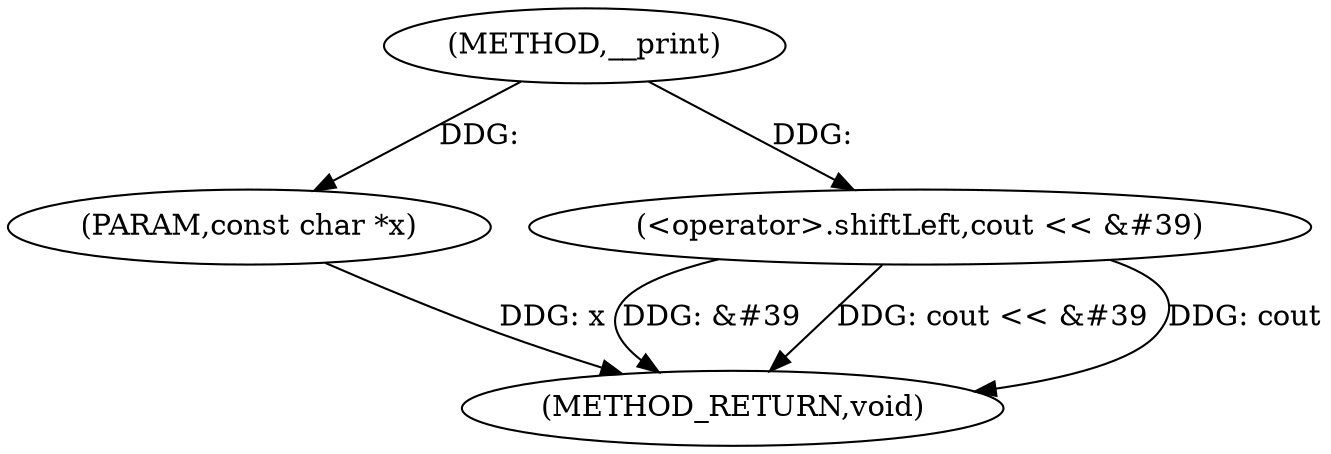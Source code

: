 digraph "__print" {  
"1000186" [label = "(METHOD,__print)" ]
"1000193" [label = "(METHOD_RETURN,void)" ]
"1000187" [label = "(PARAM,const char *x)" ]
"1000189" [label = "(<operator>.shiftLeft,cout << &#39)" ]
  "1000187" -> "1000193"  [ label = "DDG: x"] 
  "1000189" -> "1000193"  [ label = "DDG: &#39"] 
  "1000189" -> "1000193"  [ label = "DDG: cout << &#39"] 
  "1000189" -> "1000193"  [ label = "DDG: cout"] 
  "1000186" -> "1000187"  [ label = "DDG: "] 
  "1000186" -> "1000189"  [ label = "DDG: "] 
}
